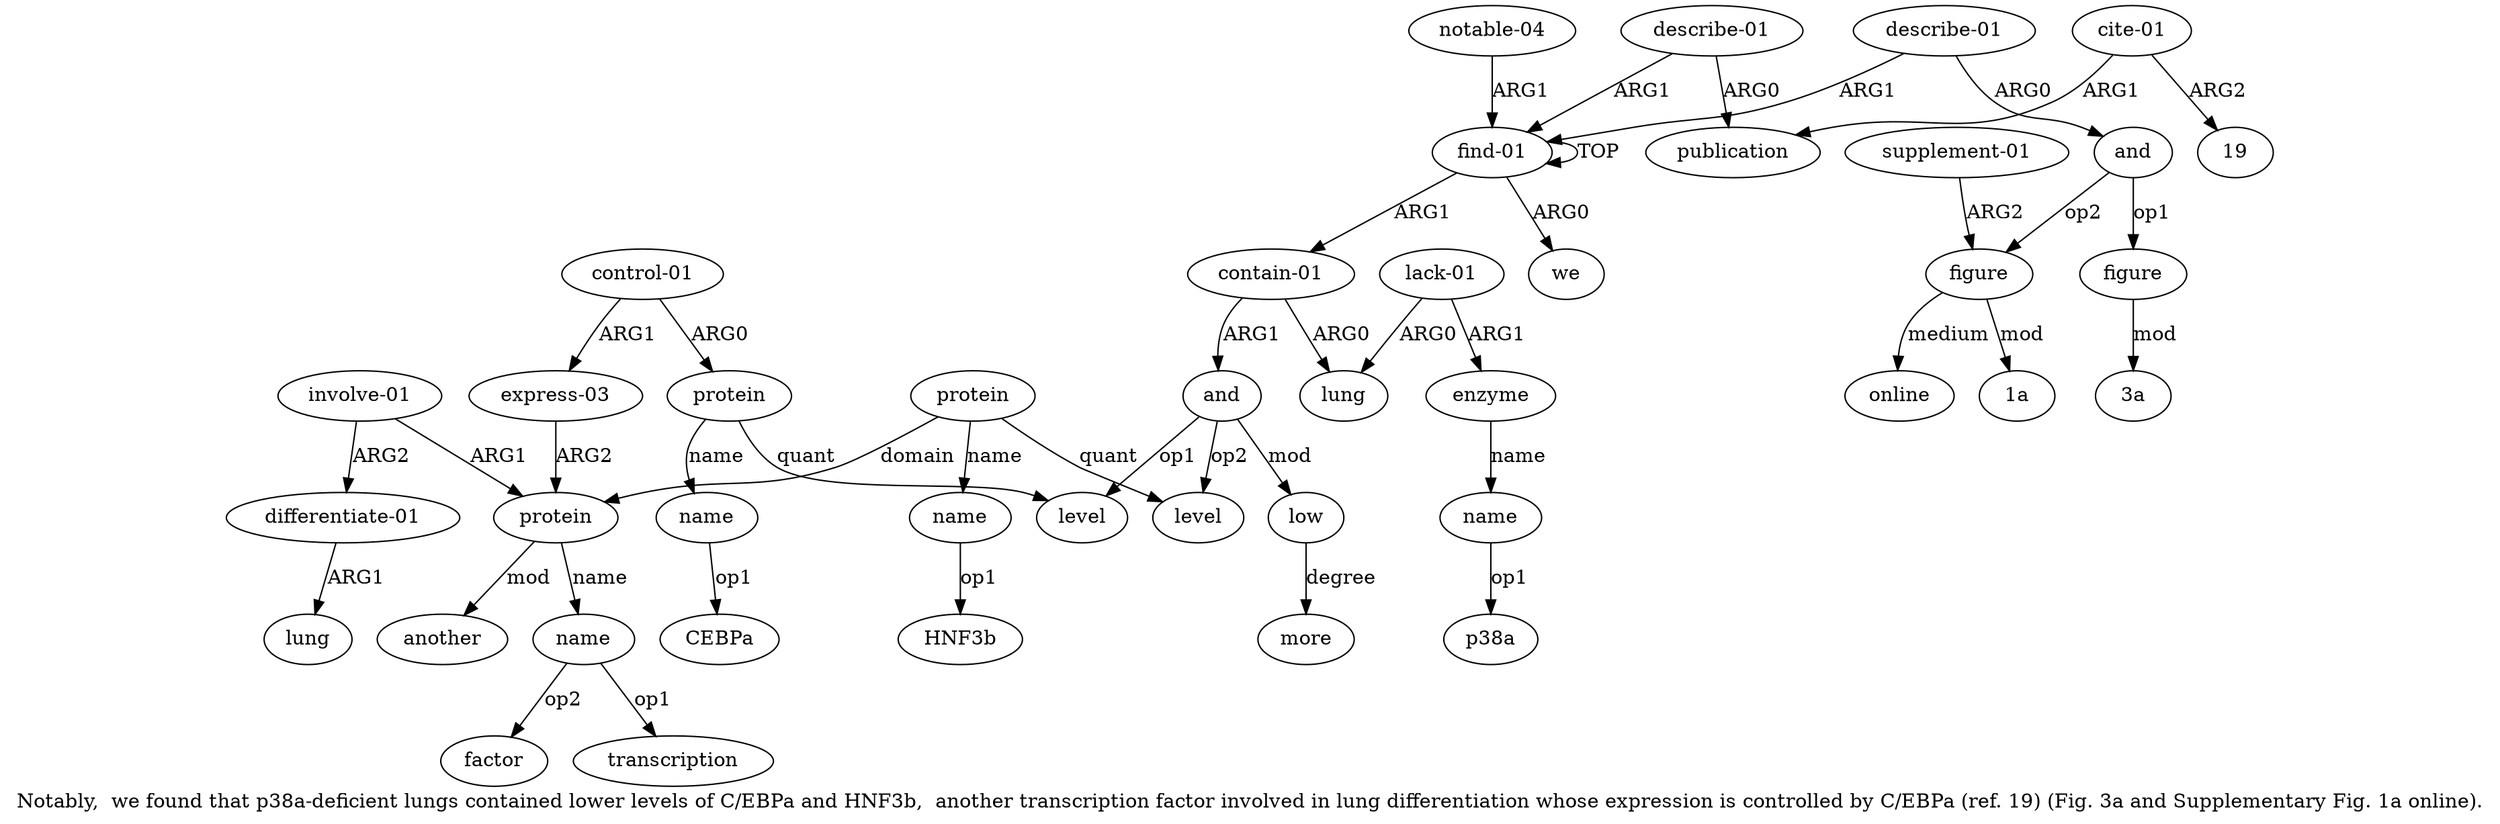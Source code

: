 digraph  {
	graph [label="Notably,  we found that p38a-deficient lungs contained lower levels of C/EBPa and HNF3b,  another transcription factor involved \
in lung differentiation whose expression is controlled by C/EBPa (ref. 19) (Fig. 3a and Supplementary Fig. 1a online)."];
	node [label="\N"];
	a20	 [color=black,
		gold_ind=20,
		gold_label="control-01",
		label="control-01",
		test_ind=20,
		test_label="control-01"];
	a19	 [color=black,
		gold_ind=19,
		gold_label="express-03",
		label="express-03",
		test_ind=19,
		test_label="express-03"];
	a20 -> a19 [key=0,
	color=black,
	gold_label=ARG1,
	label=ARG1,
	test_label=ARG1];
a9 [color=black,
	gold_ind=9,
	gold_label=protein,
	label=protein,
	test_ind=9,
	test_label=protein];
a20 -> a9 [key=0,
color=black,
gold_label=ARG0,
label=ARG0,
test_label=ARG0];
a21 [color=black,
gold_ind=21,
gold_label=another,
label=another,
test_ind=21,
test_label=another];
a22 [color=black,
gold_ind=22,
gold_label=low,
label=low,
test_ind=22,
test_label=low];
a23 [color=black,
gold_ind=23,
gold_label=more,
label=more,
test_ind=23,
test_label=more];
a22 -> a23 [key=0,
color=black,
gold_label=degree,
label=degree,
test_label=degree];
a24 [color=black,
gold_ind=24,
gold_label="notable-04",
label="notable-04",
test_ind=24,
test_label="notable-04"];
a0 [color=black,
gold_ind=0,
gold_label="find-01",
label="find-01",
test_ind=0,
test_label="find-01"];
a24 -> a0 [key=0,
color=black,
gold_label=ARG1,
label=ARG1,
test_label=ARG1];
a25 [color=black,
gold_ind=25,
gold_label="describe-01",
label="describe-01",
test_ind=25,
test_label="describe-01"];
a26 [color=black,
gold_ind=26,
gold_label=publication,
label=publication,
test_ind=26,
test_label=publication];
a25 -> a26 [key=0,
color=black,
gold_label=ARG0,
label=ARG0,
test_label=ARG0];
a25 -> a0 [key=0,
color=black,
gold_label=ARG1,
label=ARG1,
test_label=ARG1];
a27 [color=black,
gold_ind=27,
gold_label="cite-01",
label="cite-01",
test_ind=27,
test_label="cite-01"];
a27 -> a26 [key=0,
color=black,
gold_label=ARG1,
label=ARG1,
test_label=ARG1];
"a27 19" [color=black,
gold_ind=-1,
gold_label=19,
label=19,
test_ind=-1,
test_label=19];
a27 -> "a27 19" [key=0,
color=black,
gold_label=ARG2,
label=ARG2,
test_label=ARG2];
a28 [color=black,
gold_ind=28,
gold_label="describe-01",
label="describe-01",
test_ind=28,
test_label="describe-01"];
a29 [color=black,
gold_ind=29,
gold_label=and,
label=and,
test_ind=29,
test_label=and];
a28 -> a29 [key=0,
color=black,
gold_label=ARG0,
label=ARG0,
test_label=ARG0];
a28 -> a0 [key=0,
color=black,
gold_label=ARG1,
label=ARG1,
test_label=ARG1];
a31 [color=black,
gold_ind=31,
gold_label=figure,
label=figure,
test_ind=31,
test_label=figure];
a29 -> a31 [key=0,
color=black,
gold_label=op2,
label=op2,
test_label=op2];
a30 [color=black,
gold_ind=30,
gold_label=figure,
label=figure,
test_ind=30,
test_label=figure];
a29 -> a30 [key=0,
color=black,
gold_label=op1,
label=op1,
test_label=op1];
"a6 p38a" [color=black,
gold_ind=-1,
gold_label=p38a,
label=p38a,
test_ind=-1,
test_label=p38a];
a33 [color=black,
gold_ind=33,
gold_label=online,
label=online,
test_ind=33,
test_label=online];
a31 -> a33 [key=0,
color=black,
gold_label=medium,
label=medium,
test_label=medium];
"a31 1a" [color=black,
gold_ind=-1,
gold_label="1a",
label="1a",
test_ind=-1,
test_label="1a"];
a31 -> "a31 1a" [key=0,
color=black,
gold_label=mod,
label=mod,
test_label=mod];
"a30 3a" [color=black,
gold_ind=-1,
gold_label="3a",
label="3a",
test_ind=-1,
test_label="3a"];
a30 -> "a30 3a" [key=0,
color=black,
gold_label=mod,
label=mod,
test_label=mod];
"a13 HNF3b" [color=black,
gold_ind=-1,
gold_label=HNF3b,
label=HNF3b,
test_ind=-1,
test_label=HNF3b];
"a15 factor" [color=black,
gold_ind=-1,
gold_label=factor,
label=factor,
test_ind=-1,
test_label=factor];
a32 [color=black,
gold_ind=32,
gold_label="supplement-01",
label="supplement-01",
test_ind=32,
test_label="supplement-01"];
a32 -> a31 [key=0,
color=black,
gold_label=ARG2,
label=ARG2,
test_label=ARG2];
a15 [color=black,
gold_ind=15,
gold_label=name,
label=name,
test_ind=15,
test_label=name];
a15 -> "a15 factor" [key=0,
color=black,
gold_label=op2,
label=op2,
test_label=op2];
"a15 transcription" [color=black,
gold_ind=-1,
gold_label=transcription,
label=transcription,
test_ind=-1,
test_label=transcription];
a15 -> "a15 transcription" [key=0,
color=black,
gold_label=op1,
label=op1,
test_label=op1];
a14 [color=black,
gold_ind=14,
gold_label=protein,
label=protein,
test_ind=14,
test_label=protein];
a14 -> a21 [key=0,
color=black,
gold_label=mod,
label=mod,
test_label=mod];
a14 -> a15 [key=0,
color=black,
gold_label=name,
label=name,
test_label=name];
a17 [color=black,
gold_ind=17,
gold_label="differentiate-01",
label="differentiate-01",
test_ind=17,
test_label="differentiate-01"];
a18 [color=black,
gold_ind=18,
gold_label=lung,
label=lung,
test_ind=18,
test_label=lung];
a17 -> a18 [key=0,
color=black,
gold_label=ARG1,
label=ARG1,
test_label=ARG1];
a16 [color=black,
gold_ind=16,
gold_label="involve-01",
label="involve-01",
test_ind=16,
test_label="involve-01"];
a16 -> a14 [key=0,
color=black,
gold_label=ARG1,
label=ARG1,
test_label=ARG1];
a16 -> a17 [key=0,
color=black,
gold_label=ARG2,
label=ARG2,
test_label=ARG2];
a11 [color=black,
gold_ind=11,
gold_label=level,
label=level,
test_ind=11,
test_label=level];
a10 [color=black,
gold_ind=10,
gold_label=name,
label=name,
test_ind=10,
test_label=name];
"a10 CEBPa" [color=black,
gold_ind=-1,
gold_label=CEBPa,
label=CEBPa,
test_ind=-1,
test_label=CEBPa];
a10 -> "a10 CEBPa" [key=0,
color=black,
gold_label=op1,
label=op1,
test_label=op1];
a13 [color=black,
gold_ind=13,
gold_label=name,
label=name,
test_ind=13,
test_label=name];
a13 -> "a13 HNF3b" [key=0,
color=black,
gold_label=op1,
label=op1,
test_label=op1];
a12 [color=black,
gold_ind=12,
gold_label=protein,
label=protein,
test_ind=12,
test_label=protein];
a12 -> a14 [key=0,
color=black,
gold_label=domain,
label=domain,
test_label=domain];
a12 -> a11 [key=0,
color=black,
gold_label=quant,
label=quant,
test_label=quant];
a12 -> a13 [key=0,
color=black,
gold_label=name,
label=name,
test_label=name];
a19 -> a14 [key=0,
color=black,
gold_label=ARG2,
label=ARG2,
test_label=ARG2];
a1 [color=black,
gold_ind=1,
gold_label=we,
label=we,
test_ind=1,
test_label=we];
a0 -> a1 [key=0,
color=black,
gold_label=ARG0,
label=ARG0,
test_label=ARG0];
a0 -> a0 [key=0,
color=black,
gold_label=TOP,
label=TOP,
test_label=TOP];
a2 [color=black,
gold_ind=2,
gold_label="contain-01",
label="contain-01",
test_ind=2,
test_label="contain-01"];
a0 -> a2 [key=0,
color=black,
gold_label=ARG1,
label=ARG1,
test_label=ARG1];
a3 [color=black,
gold_ind=3,
gold_label=lung,
label=lung,
test_ind=3,
test_label=lung];
a2 -> a3 [key=0,
color=black,
gold_label=ARG0,
label=ARG0,
test_label=ARG0];
a7 [color=black,
gold_ind=7,
gold_label=and,
label=and,
test_ind=7,
test_label=and];
a2 -> a7 [key=0,
color=black,
gold_label=ARG1,
label=ARG1,
test_label=ARG1];
a5 [color=black,
gold_ind=5,
gold_label=enzyme,
label=enzyme,
test_ind=5,
test_label=enzyme];
a6 [color=black,
gold_ind=6,
gold_label=name,
label=name,
test_ind=6,
test_label=name];
a5 -> a6 [key=0,
color=black,
gold_label=name,
label=name,
test_label=name];
a4 [color=black,
gold_ind=4,
gold_label="lack-01",
label="lack-01",
test_ind=4,
test_label="lack-01"];
a4 -> a3 [key=0,
color=black,
gold_label=ARG0,
label=ARG0,
test_label=ARG0];
a4 -> a5 [key=0,
color=black,
gold_label=ARG1,
label=ARG1,
test_label=ARG1];
a7 -> a22 [key=0,
color=black,
gold_label=mod,
label=mod,
test_label=mod];
a7 -> a11 [key=0,
color=black,
gold_label=op2,
label=op2,
test_label=op2];
a8 [color=black,
gold_ind=8,
gold_label=level,
label=level,
test_ind=8,
test_label=level];
a7 -> a8 [key=0,
color=black,
gold_label=op1,
label=op1,
test_label=op1];
a6 -> "a6 p38a" [key=0,
color=black,
gold_label=op1,
label=op1,
test_label=op1];
a9 -> a10 [key=0,
color=black,
gold_label=name,
label=name,
test_label=name];
a9 -> a8 [key=0,
color=black,
gold_label=quant,
label=quant,
test_label=quant];
}
